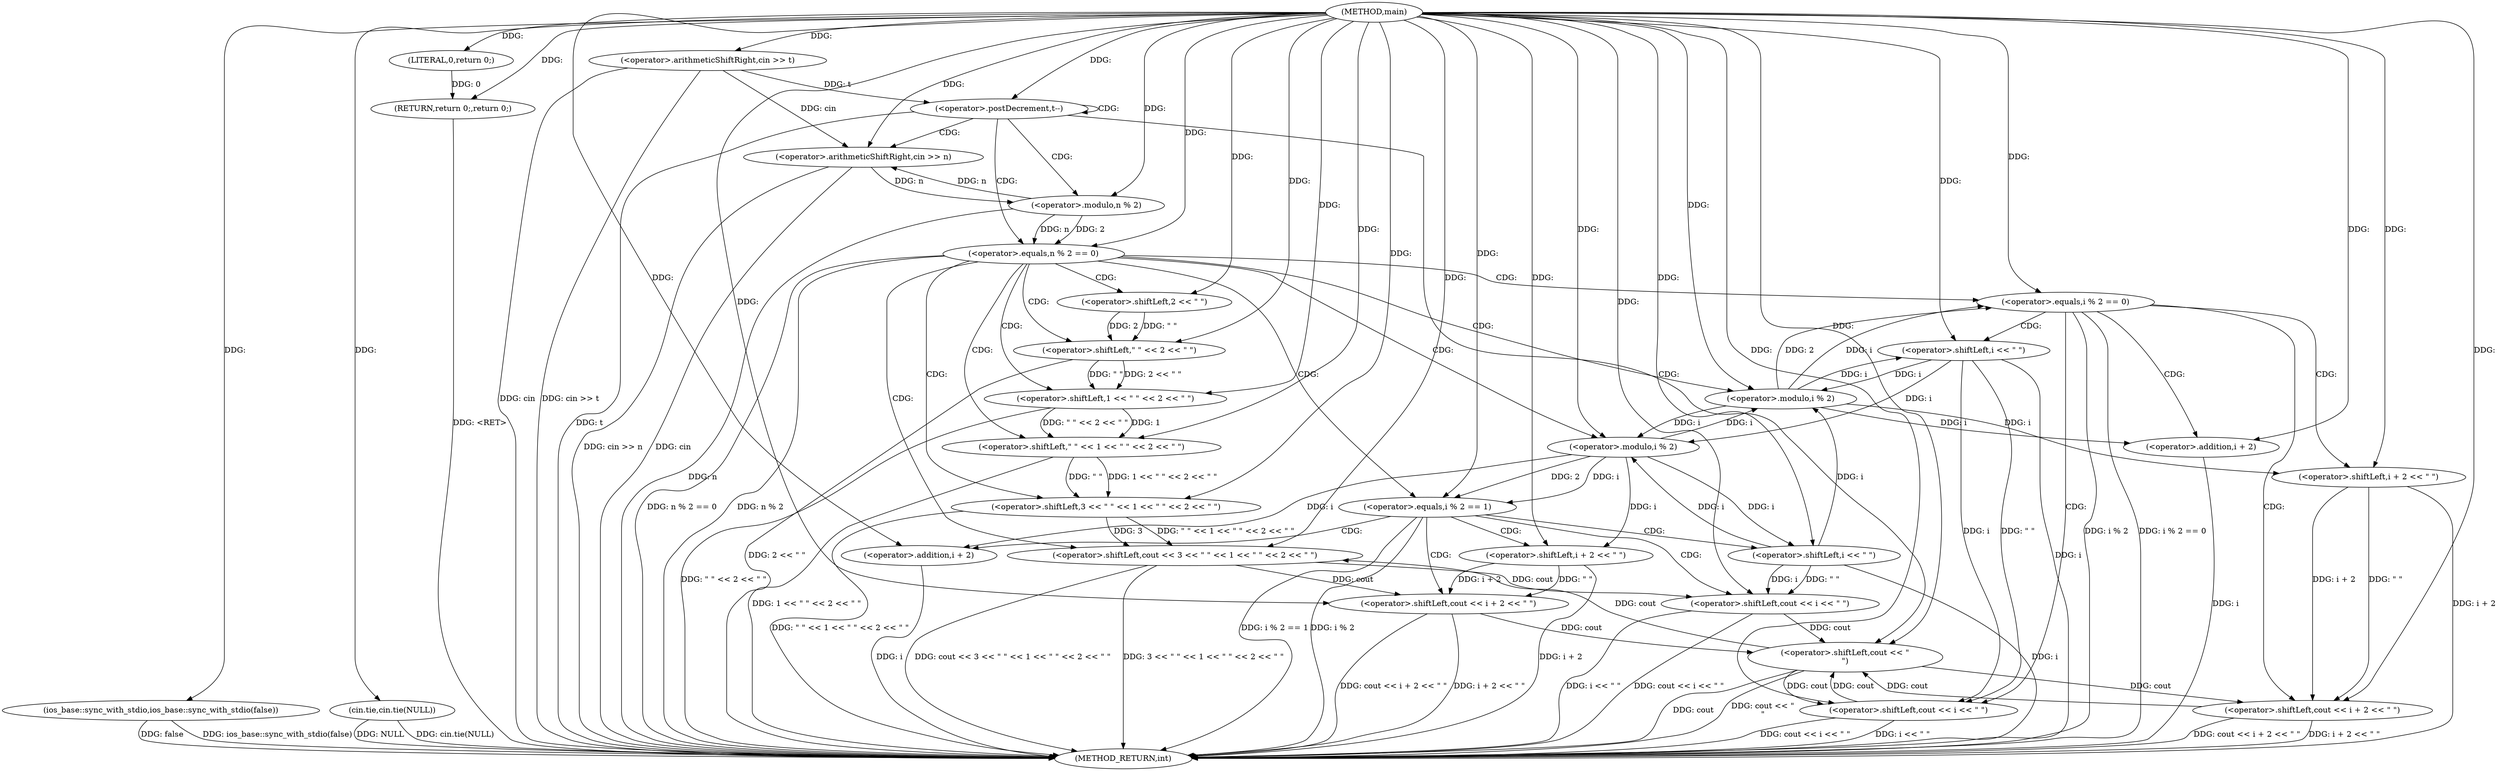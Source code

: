 digraph "main" {  
"1000194" [label = "(METHOD,main)" ]
"1000279" [label = "(METHOD_RETURN,int)" ]
"1000196" [label = "(ios_base::sync_with_stdio,ios_base::sync_with_stdio(false))" ]
"1000198" [label = "(cin.tie,cin.tie(NULL))" ]
"1000201" [label = "(<operator>.arithmeticShiftRight,cin >> t)" ]
"1000277" [label = "(RETURN,return 0;,return 0;)" ]
"1000205" [label = "(<operator>.postDecrement,t--)" ]
"1000278" [label = "(LITERAL,0,return 0;)" ]
"1000209" [label = "(<operator>.arithmeticShiftRight,cin >> n)" ]
"1000274" [label = "(<operator>.shiftLeft,cout << \"\n\")" ]
"1000213" [label = "(<operator>.equals,n % 2 == 0)" ]
"1000214" [label = "(<operator>.modulo,n % 2)" ]
"1000241" [label = "(<operator>.shiftLeft,cout << 3 << \" \" << 1 << \" \" << 2 << \" \")" ]
"1000221" [label = "(<operator>.equals,i % 2 == 0)" ]
"1000226" [label = "(<operator>.shiftLeft,cout << i + 2 << \" \")" ]
"1000234" [label = "(<operator>.shiftLeft,cout << i << \" \")" ]
"1000243" [label = "(<operator>.shiftLeft,3 << \" \" << 1 << \" \" << 2 << \" \")" ]
"1000256" [label = "(<operator>.equals,i % 2 == 1)" ]
"1000261" [label = "(<operator>.shiftLeft,cout << i + 2 << \" \")" ]
"1000222" [label = "(<operator>.modulo,i % 2)" ]
"1000228" [label = "(<operator>.shiftLeft,i + 2 << \" \")" ]
"1000245" [label = "(<operator>.shiftLeft,\" \" << 1 << \" \" << 2 << \" \")" ]
"1000269" [label = "(<operator>.shiftLeft,cout << i << \" \")" ]
"1000229" [label = "(<operator>.addition,i + 2)" ]
"1000236" [label = "(<operator>.shiftLeft,i << \" \")" ]
"1000247" [label = "(<operator>.shiftLeft,1 << \" \" << 2 << \" \")" ]
"1000257" [label = "(<operator>.modulo,i % 2)" ]
"1000263" [label = "(<operator>.shiftLeft,i + 2 << \" \")" ]
"1000249" [label = "(<operator>.shiftLeft,\" \" << 2 << \" \")" ]
"1000264" [label = "(<operator>.addition,i + 2)" ]
"1000271" [label = "(<operator>.shiftLeft,i << \" \")" ]
"1000251" [label = "(<operator>.shiftLeft,2 << \" \")" ]
  "1000196" -> "1000279"  [ label = "DDG: ios_base::sync_with_stdio(false)"] 
  "1000198" -> "1000279"  [ label = "DDG: cin.tie(NULL)"] 
  "1000201" -> "1000279"  [ label = "DDG: cin"] 
  "1000201" -> "1000279"  [ label = "DDG: cin >> t"] 
  "1000205" -> "1000279"  [ label = "DDG: t"] 
  "1000209" -> "1000279"  [ label = "DDG: cin"] 
  "1000209" -> "1000279"  [ label = "DDG: cin >> n"] 
  "1000214" -> "1000279"  [ label = "DDG: n"] 
  "1000213" -> "1000279"  [ label = "DDG: n % 2"] 
  "1000213" -> "1000279"  [ label = "DDG: n % 2 == 0"] 
  "1000249" -> "1000279"  [ label = "DDG: 2 << \" \""] 
  "1000247" -> "1000279"  [ label = "DDG: \" \" << 2 << \" \""] 
  "1000245" -> "1000279"  [ label = "DDG: 1 << \" \" << 2 << \" \""] 
  "1000243" -> "1000279"  [ label = "DDG: \" \" << 1 << \" \" << 2 << \" \""] 
  "1000241" -> "1000279"  [ label = "DDG: 3 << \" \" << 1 << \" \" << 2 << \" \""] 
  "1000241" -> "1000279"  [ label = "DDG: cout << 3 << \" \" << 1 << \" \" << 2 << \" \""] 
  "1000256" -> "1000279"  [ label = "DDG: i % 2"] 
  "1000256" -> "1000279"  [ label = "DDG: i % 2 == 1"] 
  "1000271" -> "1000279"  [ label = "DDG: i"] 
  "1000269" -> "1000279"  [ label = "DDG: i << \" \""] 
  "1000269" -> "1000279"  [ label = "DDG: cout << i << \" \""] 
  "1000264" -> "1000279"  [ label = "DDG: i"] 
  "1000263" -> "1000279"  [ label = "DDG: i + 2"] 
  "1000261" -> "1000279"  [ label = "DDG: i + 2 << \" \""] 
  "1000261" -> "1000279"  [ label = "DDG: cout << i + 2 << \" \""] 
  "1000221" -> "1000279"  [ label = "DDG: i % 2"] 
  "1000221" -> "1000279"  [ label = "DDG: i % 2 == 0"] 
  "1000236" -> "1000279"  [ label = "DDG: i"] 
  "1000234" -> "1000279"  [ label = "DDG: i << \" \""] 
  "1000234" -> "1000279"  [ label = "DDG: cout << i << \" \""] 
  "1000229" -> "1000279"  [ label = "DDG: i"] 
  "1000228" -> "1000279"  [ label = "DDG: i + 2"] 
  "1000226" -> "1000279"  [ label = "DDG: i + 2 << \" \""] 
  "1000226" -> "1000279"  [ label = "DDG: cout << i + 2 << \" \""] 
  "1000274" -> "1000279"  [ label = "DDG: cout"] 
  "1000274" -> "1000279"  [ label = "DDG: cout << \"\n\""] 
  "1000277" -> "1000279"  [ label = "DDG: <RET>"] 
  "1000196" -> "1000279"  [ label = "DDG: false"] 
  "1000198" -> "1000279"  [ label = "DDG: NULL"] 
  "1000278" -> "1000277"  [ label = "DDG: 0"] 
  "1000194" -> "1000277"  [ label = "DDG: "] 
  "1000194" -> "1000196"  [ label = "DDG: "] 
  "1000194" -> "1000198"  [ label = "DDG: "] 
  "1000194" -> "1000201"  [ label = "DDG: "] 
  "1000194" -> "1000278"  [ label = "DDG: "] 
  "1000201" -> "1000205"  [ label = "DDG: t"] 
  "1000194" -> "1000205"  [ label = "DDG: "] 
  "1000201" -> "1000209"  [ label = "DDG: cin"] 
  "1000194" -> "1000209"  [ label = "DDG: "] 
  "1000214" -> "1000209"  [ label = "DDG: n"] 
  "1000269" -> "1000274"  [ label = "DDG: cout"] 
  "1000261" -> "1000274"  [ label = "DDG: cout"] 
  "1000234" -> "1000274"  [ label = "DDG: cout"] 
  "1000226" -> "1000274"  [ label = "DDG: cout"] 
  "1000194" -> "1000274"  [ label = "DDG: "] 
  "1000214" -> "1000213"  [ label = "DDG: n"] 
  "1000214" -> "1000213"  [ label = "DDG: 2"] 
  "1000194" -> "1000213"  [ label = "DDG: "] 
  "1000209" -> "1000214"  [ label = "DDG: n"] 
  "1000194" -> "1000214"  [ label = "DDG: "] 
  "1000274" -> "1000241"  [ label = "DDG: cout"] 
  "1000194" -> "1000241"  [ label = "DDG: "] 
  "1000243" -> "1000241"  [ label = "DDG: \" \" << 1 << \" \" << 2 << \" \""] 
  "1000243" -> "1000241"  [ label = "DDG: 3"] 
  "1000222" -> "1000221"  [ label = "DDG: i"] 
  "1000222" -> "1000221"  [ label = "DDG: 2"] 
  "1000194" -> "1000221"  [ label = "DDG: "] 
  "1000274" -> "1000226"  [ label = "DDG: cout"] 
  "1000194" -> "1000226"  [ label = "DDG: "] 
  "1000228" -> "1000226"  [ label = "DDG: \" \""] 
  "1000228" -> "1000226"  [ label = "DDG: i + 2"] 
  "1000194" -> "1000243"  [ label = "DDG: "] 
  "1000245" -> "1000243"  [ label = "DDG: 1 << \" \" << 2 << \" \""] 
  "1000245" -> "1000243"  [ label = "DDG: \" \""] 
  "1000271" -> "1000222"  [ label = "DDG: i"] 
  "1000236" -> "1000222"  [ label = "DDG: i"] 
  "1000194" -> "1000222"  [ label = "DDG: "] 
  "1000257" -> "1000222"  [ label = "DDG: i"] 
  "1000194" -> "1000228"  [ label = "DDG: "] 
  "1000222" -> "1000228"  [ label = "DDG: i"] 
  "1000274" -> "1000234"  [ label = "DDG: cout"] 
  "1000194" -> "1000234"  [ label = "DDG: "] 
  "1000236" -> "1000234"  [ label = "DDG: \" \""] 
  "1000236" -> "1000234"  [ label = "DDG: i"] 
  "1000194" -> "1000245"  [ label = "DDG: "] 
  "1000247" -> "1000245"  [ label = "DDG: 1"] 
  "1000247" -> "1000245"  [ label = "DDG: \" \" << 2 << \" \""] 
  "1000257" -> "1000256"  [ label = "DDG: 2"] 
  "1000257" -> "1000256"  [ label = "DDG: i"] 
  "1000194" -> "1000256"  [ label = "DDG: "] 
  "1000241" -> "1000261"  [ label = "DDG: cout"] 
  "1000194" -> "1000261"  [ label = "DDG: "] 
  "1000263" -> "1000261"  [ label = "DDG: \" \""] 
  "1000263" -> "1000261"  [ label = "DDG: i + 2"] 
  "1000222" -> "1000229"  [ label = "DDG: i"] 
  "1000194" -> "1000229"  [ label = "DDG: "] 
  "1000222" -> "1000236"  [ label = "DDG: i"] 
  "1000194" -> "1000236"  [ label = "DDG: "] 
  "1000194" -> "1000247"  [ label = "DDG: "] 
  "1000249" -> "1000247"  [ label = "DDG: \" \""] 
  "1000249" -> "1000247"  [ label = "DDG: 2 << \" \""] 
  "1000271" -> "1000257"  [ label = "DDG: i"] 
  "1000236" -> "1000257"  [ label = "DDG: i"] 
  "1000194" -> "1000257"  [ label = "DDG: "] 
  "1000222" -> "1000257"  [ label = "DDG: i"] 
  "1000257" -> "1000263"  [ label = "DDG: i"] 
  "1000194" -> "1000263"  [ label = "DDG: "] 
  "1000241" -> "1000269"  [ label = "DDG: cout"] 
  "1000194" -> "1000269"  [ label = "DDG: "] 
  "1000271" -> "1000269"  [ label = "DDG: \" \""] 
  "1000271" -> "1000269"  [ label = "DDG: i"] 
  "1000194" -> "1000249"  [ label = "DDG: "] 
  "1000251" -> "1000249"  [ label = "DDG: \" \""] 
  "1000251" -> "1000249"  [ label = "DDG: 2"] 
  "1000257" -> "1000264"  [ label = "DDG: i"] 
  "1000194" -> "1000264"  [ label = "DDG: "] 
  "1000257" -> "1000271"  [ label = "DDG: i"] 
  "1000194" -> "1000271"  [ label = "DDG: "] 
  "1000194" -> "1000251"  [ label = "DDG: "] 
  "1000205" -> "1000213"  [ label = "CDG: "] 
  "1000205" -> "1000274"  [ label = "CDG: "] 
  "1000205" -> "1000214"  [ label = "CDG: "] 
  "1000205" -> "1000205"  [ label = "CDG: "] 
  "1000205" -> "1000209"  [ label = "CDG: "] 
  "1000213" -> "1000247"  [ label = "CDG: "] 
  "1000213" -> "1000221"  [ label = "CDG: "] 
  "1000213" -> "1000243"  [ label = "CDG: "] 
  "1000213" -> "1000251"  [ label = "CDG: "] 
  "1000213" -> "1000222"  [ label = "CDG: "] 
  "1000213" -> "1000249"  [ label = "CDG: "] 
  "1000213" -> "1000257"  [ label = "CDG: "] 
  "1000213" -> "1000241"  [ label = "CDG: "] 
  "1000213" -> "1000256"  [ label = "CDG: "] 
  "1000213" -> "1000245"  [ label = "CDG: "] 
  "1000221" -> "1000229"  [ label = "CDG: "] 
  "1000221" -> "1000236"  [ label = "CDG: "] 
  "1000221" -> "1000234"  [ label = "CDG: "] 
  "1000221" -> "1000226"  [ label = "CDG: "] 
  "1000221" -> "1000228"  [ label = "CDG: "] 
  "1000256" -> "1000263"  [ label = "CDG: "] 
  "1000256" -> "1000269"  [ label = "CDG: "] 
  "1000256" -> "1000271"  [ label = "CDG: "] 
  "1000256" -> "1000261"  [ label = "CDG: "] 
  "1000256" -> "1000264"  [ label = "CDG: "] 
}
